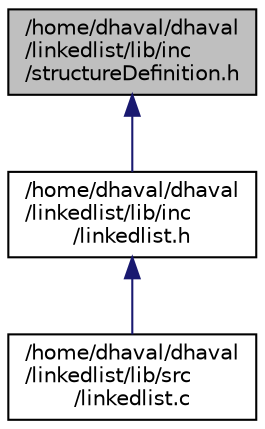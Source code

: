 digraph "/home/dhaval/dhaval/linkedlist/lib/inc/structureDefinition.h"
{
 // LATEX_PDF_SIZE
  edge [fontname="Helvetica",fontsize="10",labelfontname="Helvetica",labelfontsize="10"];
  node [fontname="Helvetica",fontsize="10",shape=record];
  Node1 [label="/home/dhaval/dhaval\l/linkedlist/lib/inc\l/structureDefinition.h",height=0.2,width=0.4,color="black", fillcolor="grey75", style="filled", fontcolor="black",tooltip=" "];
  Node1 -> Node2 [dir="back",color="midnightblue",fontsize="10",style="solid",fontname="Helvetica"];
  Node2 [label="/home/dhaval/dhaval\l/linkedlist/lib/inc\l/linkedlist.h",height=0.2,width=0.4,color="black", fillcolor="white", style="filled",URL="$linkedlist_8h.html",tooltip=" "];
  Node2 -> Node3 [dir="back",color="midnightblue",fontsize="10",style="solid",fontname="Helvetica"];
  Node3 [label="/home/dhaval/dhaval\l/linkedlist/lib/src\l/linkedlist.c",height=0.2,width=0.4,color="black", fillcolor="white", style="filled",URL="$linkedlist_8c.html",tooltip=" "];
}
